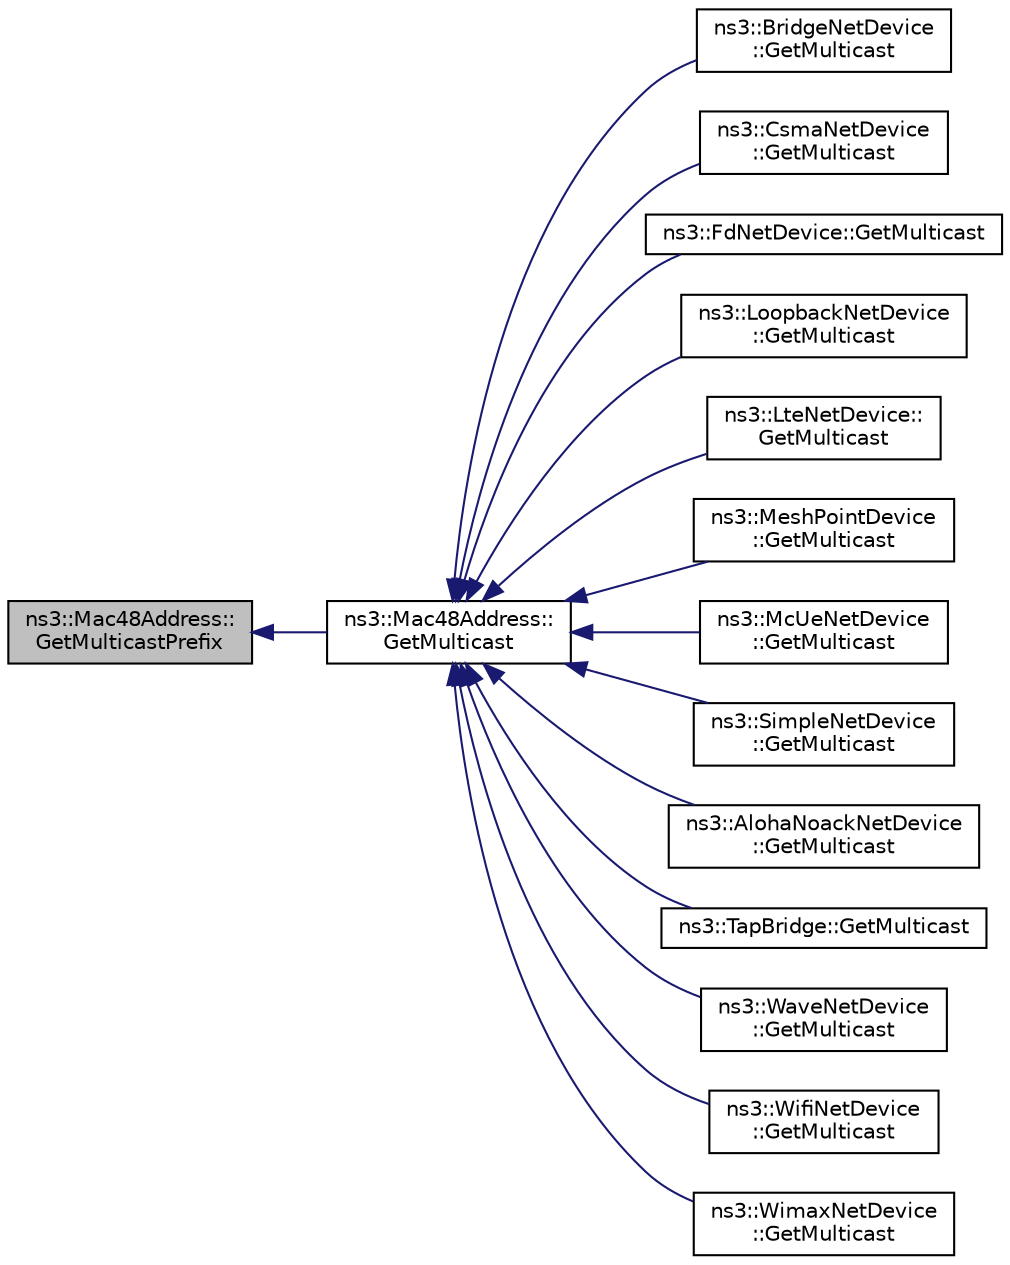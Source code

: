 digraph "ns3::Mac48Address::GetMulticastPrefix"
{
  edge [fontname="Helvetica",fontsize="10",labelfontname="Helvetica",labelfontsize="10"];
  node [fontname="Helvetica",fontsize="10",shape=record];
  rankdir="LR";
  Node1 [label="ns3::Mac48Address::\lGetMulticastPrefix",height=0.2,width=0.4,color="black", fillcolor="grey75", style="filled", fontcolor="black"];
  Node1 -> Node2 [dir="back",color="midnightblue",fontsize="10",style="solid"];
  Node2 [label="ns3::Mac48Address::\lGetMulticast",height=0.2,width=0.4,color="black", fillcolor="white", style="filled",URL="$db/dee/classns3_1_1Mac48Address.html#a23d170f8c7a7d90a8110425620285819"];
  Node2 -> Node3 [dir="back",color="midnightblue",fontsize="10",style="solid"];
  Node3 [label="ns3::BridgeNetDevice\l::GetMulticast",height=0.2,width=0.4,color="black", fillcolor="white", style="filled",URL="$d9/d8d/classns3_1_1BridgeNetDevice.html#ab6714d1180ea4f909087418989e3851f",tooltip="Make and return a MAC multicast address using the provided multicast group. "];
  Node2 -> Node4 [dir="back",color="midnightblue",fontsize="10",style="solid"];
  Node4 [label="ns3::CsmaNetDevice\l::GetMulticast",height=0.2,width=0.4,color="black", fillcolor="white", style="filled",URL="$d4/df2/classns3_1_1CsmaNetDevice.html#ac7091be8b22f218e39572028c5fe45d2",tooltip="Make and return a MAC multicast address using the provided multicast group. "];
  Node2 -> Node5 [dir="back",color="midnightblue",fontsize="10",style="solid"];
  Node5 [label="ns3::FdNetDevice::GetMulticast",height=0.2,width=0.4,color="black", fillcolor="white", style="filled",URL="$d1/d50/classns3_1_1FdNetDevice.html#ac717e2565f3ca7ea35ff4ac0d05e9e78",tooltip="Make and return a MAC multicast address using the provided multicast group. "];
  Node2 -> Node6 [dir="back",color="midnightblue",fontsize="10",style="solid"];
  Node6 [label="ns3::LoopbackNetDevice\l::GetMulticast",height=0.2,width=0.4,color="black", fillcolor="white", style="filled",URL="$d1/dd4/classns3_1_1LoopbackNetDevice.html#acdc5982949f02ac8e98c6859b3fed58a",tooltip="Make and return a MAC multicast address using the provided multicast group. "];
  Node2 -> Node7 [dir="back",color="midnightblue",fontsize="10",style="solid"];
  Node7 [label="ns3::LteNetDevice::\lGetMulticast",height=0.2,width=0.4,color="black", fillcolor="white", style="filled",URL="$dd/dc4/classns3_1_1LteNetDevice.html#adb52b543c1bdd8bf9dfa8a164b0274f3",tooltip="Make and return a MAC multicast address using the provided multicast group. "];
  Node2 -> Node8 [dir="back",color="midnightblue",fontsize="10",style="solid"];
  Node8 [label="ns3::MeshPointDevice\l::GetMulticast",height=0.2,width=0.4,color="black", fillcolor="white", style="filled",URL="$d6/da9/classns3_1_1MeshPointDevice.html#a409a07386a7a32cd52c215df46abea1b",tooltip="Make and return a MAC multicast address using the provided multicast group. "];
  Node2 -> Node9 [dir="back",color="midnightblue",fontsize="10",style="solid"];
  Node9 [label="ns3::McUeNetDevice\l::GetMulticast",height=0.2,width=0.4,color="black", fillcolor="white", style="filled",URL="$df/df3/classns3_1_1McUeNetDevice.html#a5f75b190a64d94f87f404367775e1373",tooltip="Make and return a MAC multicast address using the provided multicast group. "];
  Node2 -> Node10 [dir="back",color="midnightblue",fontsize="10",style="solid"];
  Node10 [label="ns3::SimpleNetDevice\l::GetMulticast",height=0.2,width=0.4,color="black", fillcolor="white", style="filled",URL="$d2/d8f/classns3_1_1SimpleNetDevice.html#acac0807d0647b4593ae30693ddd16d33",tooltip="Make and return a MAC multicast address using the provided multicast group. "];
  Node2 -> Node11 [dir="back",color="midnightblue",fontsize="10",style="solid"];
  Node11 [label="ns3::AlohaNoackNetDevice\l::GetMulticast",height=0.2,width=0.4,color="black", fillcolor="white", style="filled",URL="$d1/dd6/classns3_1_1AlohaNoackNetDevice.html#afcc79faa79df56f367d7e138889b7e40",tooltip="Make and return a MAC multicast address using the provided multicast group. "];
  Node2 -> Node12 [dir="back",color="midnightblue",fontsize="10",style="solid"];
  Node12 [label="ns3::TapBridge::GetMulticast",height=0.2,width=0.4,color="black", fillcolor="white", style="filled",URL="$d3/d97/classns3_1_1TapBridge.html#a76c7ce4e8ba5177450b62e386d2aeddf",tooltip="Make and return a MAC multicast address using the provided multicast group. "];
  Node2 -> Node13 [dir="back",color="midnightblue",fontsize="10",style="solid"];
  Node13 [label="ns3::WaveNetDevice\l::GetMulticast",height=0.2,width=0.4,color="black", fillcolor="white", style="filled",URL="$d4/d1c/classns3_1_1WaveNetDevice.html#a8a27d37eafa4779d268682099205f473",tooltip="Make and return a MAC multicast address using the provided multicast group. "];
  Node2 -> Node14 [dir="back",color="midnightblue",fontsize="10",style="solid"];
  Node14 [label="ns3::WifiNetDevice\l::GetMulticast",height=0.2,width=0.4,color="black", fillcolor="white", style="filled",URL="$df/d58/classns3_1_1WifiNetDevice.html#ae3c5a8284208fe1ca2d31cb5a2b900a3",tooltip="Make and return a MAC multicast address using the provided multicast group. "];
  Node2 -> Node15 [dir="back",color="midnightblue",fontsize="10",style="solid"];
  Node15 [label="ns3::WimaxNetDevice\l::GetMulticast",height=0.2,width=0.4,color="black", fillcolor="white", style="filled",URL="$dc/d52/classns3_1_1WimaxNetDevice.html#a5c0f30c1f8407b93ae4fcc3462781c10",tooltip="Make and return a MAC multicast address using the provided multicast group. "];
}
